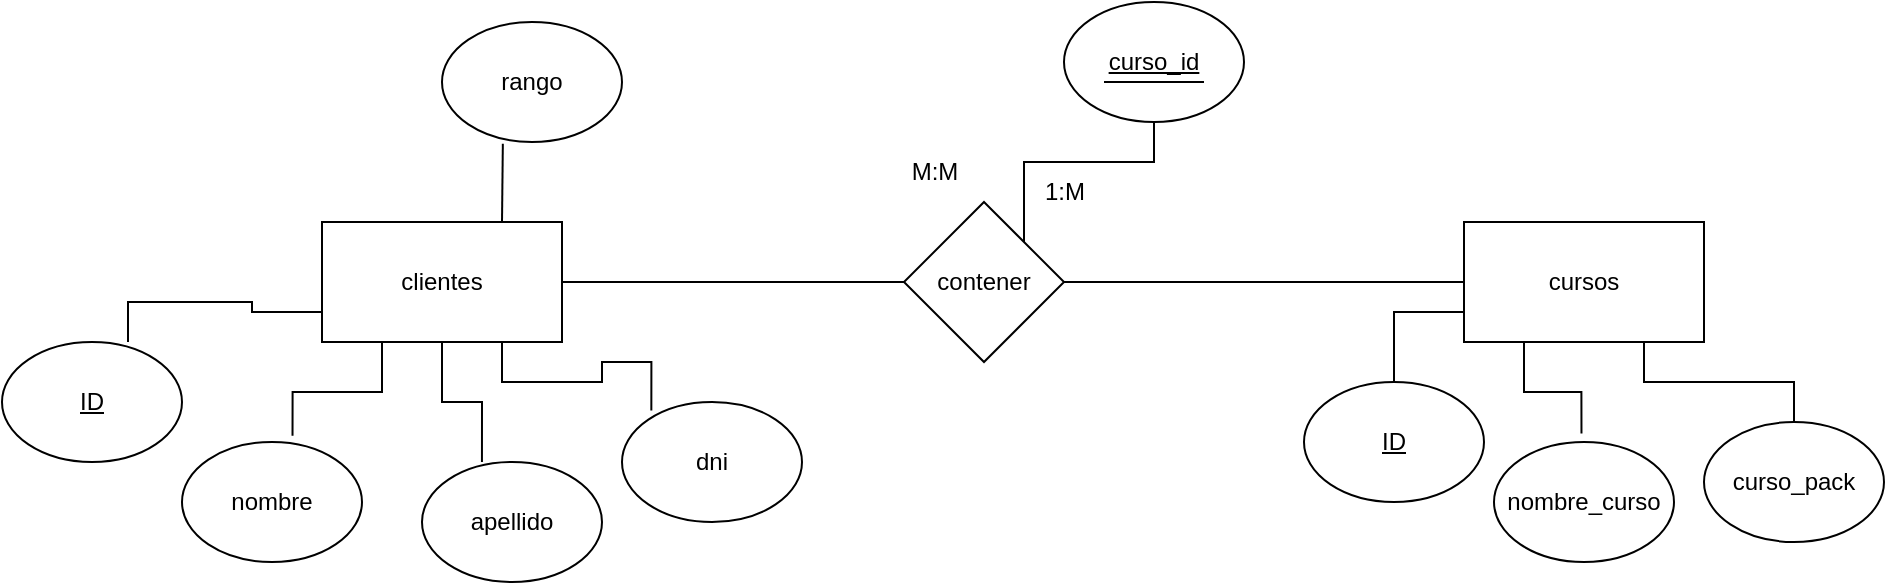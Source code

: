 <mxfile version="24.3.1" type="device">
  <diagram name="Página-1" id="_Qjqvd_sQGKJanFU87eo">
    <mxGraphModel dx="1398" dy="294" grid="1" gridSize="10" guides="1" tooltips="1" connect="1" arrows="1" fold="1" page="1" pageScale="1" pageWidth="827" pageHeight="1169" math="0" shadow="0">
      <root>
        <mxCell id="0" />
        <mxCell id="1" parent="0" />
        <mxCell id="mBG16Bfx5vCI0Rj48M9M-20" value="" style="group" vertex="1" connectable="0" parent="1">
          <mxGeometry x="-11" y="190" width="425" height="280" as="geometry" />
        </mxCell>
        <mxCell id="mBG16Bfx5vCI0Rj48M9M-1" value="clientes" style="rounded=0;whiteSpace=wrap;html=1;" vertex="1" parent="mBG16Bfx5vCI0Rj48M9M-20">
          <mxGeometry x="160" y="100" width="120" height="60" as="geometry" />
        </mxCell>
        <mxCell id="mBG16Bfx5vCI0Rj48M9M-5" value="&lt;u&gt;ID&lt;/u&gt;" style="ellipse;whiteSpace=wrap;html=1;" vertex="1" parent="mBG16Bfx5vCI0Rj48M9M-20">
          <mxGeometry y="160" width="90" height="60" as="geometry" />
        </mxCell>
        <mxCell id="mBG16Bfx5vCI0Rj48M9M-6" value="nombre" style="ellipse;whiteSpace=wrap;html=1;" vertex="1" parent="mBG16Bfx5vCI0Rj48M9M-20">
          <mxGeometry x="90" y="210" width="90" height="60" as="geometry" />
        </mxCell>
        <mxCell id="mBG16Bfx5vCI0Rj48M9M-7" value="apellido" style="ellipse;whiteSpace=wrap;html=1;" vertex="1" parent="mBG16Bfx5vCI0Rj48M9M-20">
          <mxGeometry x="210" y="220" width="90" height="60" as="geometry" />
        </mxCell>
        <mxCell id="mBG16Bfx5vCI0Rj48M9M-8" value="dni" style="ellipse;whiteSpace=wrap;html=1;" vertex="1" parent="mBG16Bfx5vCI0Rj48M9M-20">
          <mxGeometry x="310" y="190" width="90" height="60" as="geometry" />
        </mxCell>
        <mxCell id="mBG16Bfx5vCI0Rj48M9M-10" value="rango" style="ellipse;whiteSpace=wrap;html=1;" vertex="1" parent="mBG16Bfx5vCI0Rj48M9M-20">
          <mxGeometry x="220" width="90" height="60" as="geometry" />
        </mxCell>
        <mxCell id="mBG16Bfx5vCI0Rj48M9M-13" style="edgeStyle=orthogonalEdgeStyle;rounded=0;orthogonalLoop=1;jettySize=auto;html=1;exitX=0;exitY=0.75;exitDx=0;exitDy=0;entryX=0.7;entryY=0;entryDx=0;entryDy=0;entryPerimeter=0;endArrow=none;endFill=0;" edge="1" parent="mBG16Bfx5vCI0Rj48M9M-20" source="mBG16Bfx5vCI0Rj48M9M-1" target="mBG16Bfx5vCI0Rj48M9M-5">
          <mxGeometry relative="1" as="geometry" />
        </mxCell>
        <mxCell id="mBG16Bfx5vCI0Rj48M9M-14" style="edgeStyle=orthogonalEdgeStyle;rounded=0;orthogonalLoop=1;jettySize=auto;html=1;exitX=0.25;exitY=1;exitDx=0;exitDy=0;entryX=0.614;entryY=-0.052;entryDx=0;entryDy=0;entryPerimeter=0;endArrow=none;endFill=0;" edge="1" parent="mBG16Bfx5vCI0Rj48M9M-20" source="mBG16Bfx5vCI0Rj48M9M-1" target="mBG16Bfx5vCI0Rj48M9M-6">
          <mxGeometry relative="1" as="geometry" />
        </mxCell>
        <mxCell id="mBG16Bfx5vCI0Rj48M9M-15" style="edgeStyle=orthogonalEdgeStyle;rounded=0;orthogonalLoop=1;jettySize=auto;html=1;exitX=0.5;exitY=1;exitDx=0;exitDy=0;entryX=0.333;entryY=0;entryDx=0;entryDy=0;entryPerimeter=0;endArrow=none;endFill=0;" edge="1" parent="mBG16Bfx5vCI0Rj48M9M-20" source="mBG16Bfx5vCI0Rj48M9M-1" target="mBG16Bfx5vCI0Rj48M9M-7">
          <mxGeometry relative="1" as="geometry" />
        </mxCell>
        <mxCell id="mBG16Bfx5vCI0Rj48M9M-16" style="edgeStyle=orthogonalEdgeStyle;rounded=0;orthogonalLoop=1;jettySize=auto;html=1;exitX=0.75;exitY=1;exitDx=0;exitDy=0;entryX=0.163;entryY=0.071;entryDx=0;entryDy=0;entryPerimeter=0;endArrow=none;endFill=0;" edge="1" parent="mBG16Bfx5vCI0Rj48M9M-20" source="mBG16Bfx5vCI0Rj48M9M-1" target="mBG16Bfx5vCI0Rj48M9M-8">
          <mxGeometry relative="1" as="geometry" />
        </mxCell>
        <mxCell id="mBG16Bfx5vCI0Rj48M9M-17" style="edgeStyle=orthogonalEdgeStyle;rounded=0;orthogonalLoop=1;jettySize=auto;html=1;exitX=0.75;exitY=0;exitDx=0;exitDy=0;entryX=0.338;entryY=1.014;entryDx=0;entryDy=0;entryPerimeter=0;endArrow=none;endFill=0;" edge="1" parent="mBG16Bfx5vCI0Rj48M9M-20" source="mBG16Bfx5vCI0Rj48M9M-1" target="mBG16Bfx5vCI0Rj48M9M-10">
          <mxGeometry relative="1" as="geometry" />
        </mxCell>
        <mxCell id="mBG16Bfx5vCI0Rj48M9M-29" value="" style="group" vertex="1" connectable="0" parent="1">
          <mxGeometry x="640" y="290" width="290" height="170" as="geometry" />
        </mxCell>
        <mxCell id="mBG16Bfx5vCI0Rj48M9M-26" style="edgeStyle=orthogonalEdgeStyle;rounded=0;orthogonalLoop=1;jettySize=auto;html=1;exitX=0;exitY=0.75;exitDx=0;exitDy=0;entryX=0.5;entryY=0;entryDx=0;entryDy=0;endArrow=none;endFill=0;" edge="1" parent="mBG16Bfx5vCI0Rj48M9M-29" source="mBG16Bfx5vCI0Rj48M9M-21" target="mBG16Bfx5vCI0Rj48M9M-22">
          <mxGeometry relative="1" as="geometry" />
        </mxCell>
        <mxCell id="mBG16Bfx5vCI0Rj48M9M-28" style="edgeStyle=orthogonalEdgeStyle;rounded=0;orthogonalLoop=1;jettySize=auto;html=1;exitX=0.75;exitY=1;exitDx=0;exitDy=0;entryX=0.5;entryY=0;entryDx=0;entryDy=0;endArrow=none;endFill=0;" edge="1" parent="mBG16Bfx5vCI0Rj48M9M-29" source="mBG16Bfx5vCI0Rj48M9M-21" target="mBG16Bfx5vCI0Rj48M9M-25">
          <mxGeometry relative="1" as="geometry" />
        </mxCell>
        <mxCell id="mBG16Bfx5vCI0Rj48M9M-21" value="cursos" style="rounded=0;whiteSpace=wrap;html=1;" vertex="1" parent="mBG16Bfx5vCI0Rj48M9M-29">
          <mxGeometry x="80" width="120" height="60" as="geometry" />
        </mxCell>
        <mxCell id="mBG16Bfx5vCI0Rj48M9M-22" value="&lt;u&gt;ID&lt;/u&gt;" style="ellipse;whiteSpace=wrap;html=1;" vertex="1" parent="mBG16Bfx5vCI0Rj48M9M-29">
          <mxGeometry y="80" width="90" height="60" as="geometry" />
        </mxCell>
        <mxCell id="mBG16Bfx5vCI0Rj48M9M-24" value="nombre_curso" style="ellipse;whiteSpace=wrap;html=1;" vertex="1" parent="mBG16Bfx5vCI0Rj48M9M-29">
          <mxGeometry x="95" y="110" width="90" height="60" as="geometry" />
        </mxCell>
        <mxCell id="mBG16Bfx5vCI0Rj48M9M-25" value="curso_pack" style="ellipse;whiteSpace=wrap;html=1;" vertex="1" parent="mBG16Bfx5vCI0Rj48M9M-29">
          <mxGeometry x="200" y="100" width="90" height="60" as="geometry" />
        </mxCell>
        <mxCell id="mBG16Bfx5vCI0Rj48M9M-27" style="edgeStyle=orthogonalEdgeStyle;rounded=0;orthogonalLoop=1;jettySize=auto;html=1;exitX=0.25;exitY=1;exitDx=0;exitDy=0;entryX=0.486;entryY=-0.07;entryDx=0;entryDy=0;entryPerimeter=0;endArrow=none;endFill=0;" edge="1" parent="mBG16Bfx5vCI0Rj48M9M-29" source="mBG16Bfx5vCI0Rj48M9M-21" target="mBG16Bfx5vCI0Rj48M9M-24">
          <mxGeometry relative="1" as="geometry" />
        </mxCell>
        <mxCell id="mBG16Bfx5vCI0Rj48M9M-33" style="edgeStyle=orthogonalEdgeStyle;rounded=0;orthogonalLoop=1;jettySize=auto;html=1;exitX=1;exitY=0.5;exitDx=0;exitDy=0;endArrow=none;endFill=0;" edge="1" parent="1" source="mBG16Bfx5vCI0Rj48M9M-30" target="mBG16Bfx5vCI0Rj48M9M-21">
          <mxGeometry relative="1" as="geometry" />
        </mxCell>
        <mxCell id="mBG16Bfx5vCI0Rj48M9M-34" style="edgeStyle=orthogonalEdgeStyle;rounded=0;orthogonalLoop=1;jettySize=auto;html=1;exitX=0;exitY=0.5;exitDx=0;exitDy=0;entryX=1;entryY=0.5;entryDx=0;entryDy=0;endArrow=none;endFill=0;" edge="1" parent="1" source="mBG16Bfx5vCI0Rj48M9M-30" target="mBG16Bfx5vCI0Rj48M9M-1">
          <mxGeometry relative="1" as="geometry" />
        </mxCell>
        <mxCell id="mBG16Bfx5vCI0Rj48M9M-36" style="edgeStyle=orthogonalEdgeStyle;rounded=0;orthogonalLoop=1;jettySize=auto;html=1;exitX=1;exitY=0;exitDx=0;exitDy=0;entryX=0.5;entryY=1;entryDx=0;entryDy=0;endArrow=none;endFill=0;" edge="1" parent="1" source="mBG16Bfx5vCI0Rj48M9M-30" target="mBG16Bfx5vCI0Rj48M9M-35">
          <mxGeometry relative="1" as="geometry" />
        </mxCell>
        <mxCell id="mBG16Bfx5vCI0Rj48M9M-30" value="contener" style="rhombus;whiteSpace=wrap;html=1;" vertex="1" parent="1">
          <mxGeometry x="440" y="280" width="80" height="80" as="geometry" />
        </mxCell>
        <mxCell id="mBG16Bfx5vCI0Rj48M9M-31" value="1:M" style="text;html=1;align=center;verticalAlign=middle;resizable=0;points=[];autosize=1;strokeColor=none;fillColor=none;" vertex="1" parent="1">
          <mxGeometry x="500" y="260" width="40" height="30" as="geometry" />
        </mxCell>
        <mxCell id="mBG16Bfx5vCI0Rj48M9M-32" value="M:M" style="text;html=1;align=center;verticalAlign=middle;resizable=0;points=[];autosize=1;strokeColor=none;fillColor=none;" vertex="1" parent="1">
          <mxGeometry x="430" y="250" width="50" height="30" as="geometry" />
        </mxCell>
        <mxCell id="mBG16Bfx5vCI0Rj48M9M-35" value="&lt;u&gt;curso_id&lt;/u&gt;" style="ellipse;whiteSpace=wrap;html=1;" vertex="1" parent="1">
          <mxGeometry x="520" y="180" width="90" height="60" as="geometry" />
        </mxCell>
        <mxCell id="mBG16Bfx5vCI0Rj48M9M-37" value="" style="endArrow=none;html=1;rounded=0;" edge="1" parent="1">
          <mxGeometry width="50" height="50" relative="1" as="geometry">
            <mxPoint x="540" y="220.0" as="sourcePoint" />
            <mxPoint x="590" y="220.0" as="targetPoint" />
          </mxGeometry>
        </mxCell>
      </root>
    </mxGraphModel>
  </diagram>
</mxfile>
